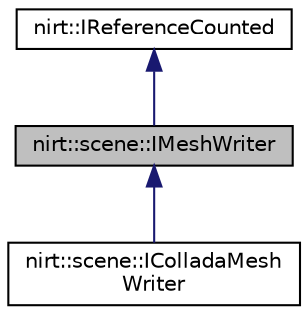 digraph "nirt::scene::IMeshWriter"
{
 // LATEX_PDF_SIZE
  edge [fontname="Helvetica",fontsize="10",labelfontname="Helvetica",labelfontsize="10"];
  node [fontname="Helvetica",fontsize="10",shape=record];
  Node1 [label="nirt::scene::IMeshWriter",height=0.2,width=0.4,color="black", fillcolor="grey75", style="filled", fontcolor="black",tooltip="Interface for writing meshes."];
  Node2 -> Node1 [dir="back",color="midnightblue",fontsize="10",style="solid",fontname="Helvetica"];
  Node2 [label="nirt::IReferenceCounted",height=0.2,width=0.4,color="black", fillcolor="white", style="filled",URL="$classnirt_1_1IReferenceCounted.html",tooltip="Base class of most objects of the Nirtcpp Engine."];
  Node1 -> Node3 [dir="back",color="midnightblue",fontsize="10",style="solid",fontname="Helvetica"];
  Node3 [label="nirt::scene::IColladaMesh\lWriter",height=0.2,width=0.4,color="black", fillcolor="white", style="filled",URL="$classnirt_1_1scene_1_1IColladaMeshWriter.html",tooltip="Interface for writing meshes."];
}
